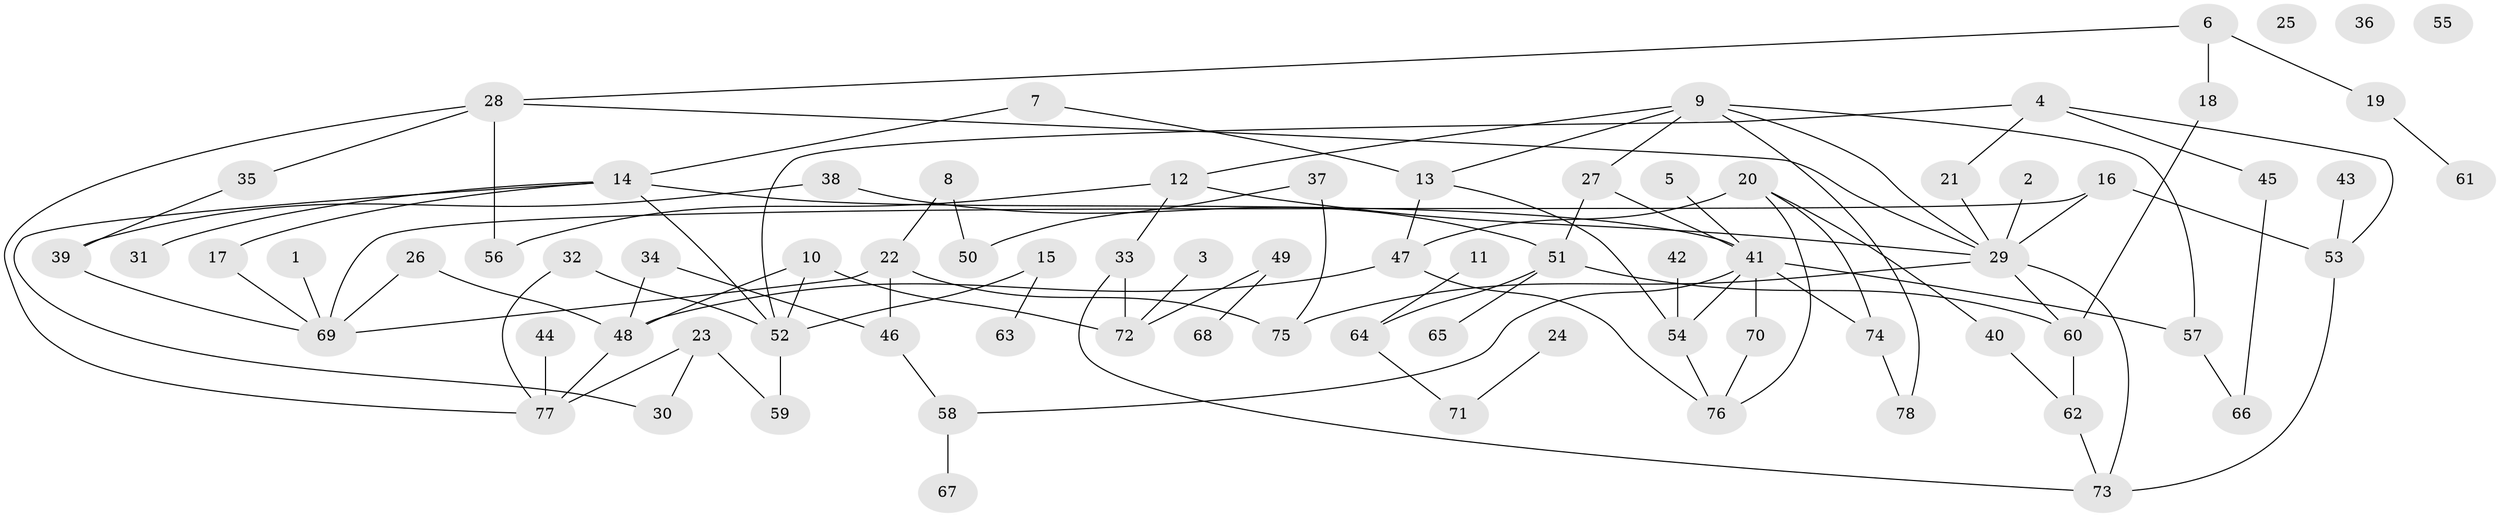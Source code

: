 // Generated by graph-tools (version 1.1) at 2025/33/03/09/25 02:33:26]
// undirected, 78 vertices, 107 edges
graph export_dot {
graph [start="1"]
  node [color=gray90,style=filled];
  1;
  2;
  3;
  4;
  5;
  6;
  7;
  8;
  9;
  10;
  11;
  12;
  13;
  14;
  15;
  16;
  17;
  18;
  19;
  20;
  21;
  22;
  23;
  24;
  25;
  26;
  27;
  28;
  29;
  30;
  31;
  32;
  33;
  34;
  35;
  36;
  37;
  38;
  39;
  40;
  41;
  42;
  43;
  44;
  45;
  46;
  47;
  48;
  49;
  50;
  51;
  52;
  53;
  54;
  55;
  56;
  57;
  58;
  59;
  60;
  61;
  62;
  63;
  64;
  65;
  66;
  67;
  68;
  69;
  70;
  71;
  72;
  73;
  74;
  75;
  76;
  77;
  78;
  1 -- 69;
  2 -- 29;
  3 -- 72;
  4 -- 21;
  4 -- 45;
  4 -- 52;
  4 -- 53;
  5 -- 41;
  6 -- 18;
  6 -- 19;
  6 -- 28;
  7 -- 13;
  7 -- 14;
  8 -- 22;
  8 -- 50;
  9 -- 12;
  9 -- 13;
  9 -- 27;
  9 -- 29;
  9 -- 57;
  9 -- 78;
  10 -- 48;
  10 -- 52;
  10 -- 72;
  11 -- 64;
  12 -- 29;
  12 -- 33;
  12 -- 56;
  13 -- 47;
  13 -- 54;
  14 -- 17;
  14 -- 30;
  14 -- 31;
  14 -- 41;
  14 -- 52;
  15 -- 52;
  15 -- 63;
  16 -- 29;
  16 -- 53;
  16 -- 69;
  17 -- 69;
  18 -- 60;
  19 -- 61;
  20 -- 40;
  20 -- 47;
  20 -- 74;
  20 -- 76;
  21 -- 29;
  22 -- 46;
  22 -- 69;
  22 -- 75;
  23 -- 30;
  23 -- 59;
  23 -- 77;
  24 -- 71;
  26 -- 48;
  26 -- 69;
  27 -- 41;
  27 -- 51;
  28 -- 29;
  28 -- 35;
  28 -- 56;
  28 -- 77;
  29 -- 60;
  29 -- 73;
  29 -- 75;
  32 -- 52;
  32 -- 77;
  33 -- 72;
  33 -- 73;
  34 -- 46;
  34 -- 48;
  35 -- 39;
  37 -- 50;
  37 -- 75;
  38 -- 39;
  38 -- 51;
  39 -- 69;
  40 -- 62;
  41 -- 54;
  41 -- 57;
  41 -- 58;
  41 -- 70;
  41 -- 74;
  42 -- 54;
  43 -- 53;
  44 -- 77;
  45 -- 66;
  46 -- 58;
  47 -- 48;
  47 -- 76;
  48 -- 77;
  49 -- 68;
  49 -- 72;
  51 -- 60;
  51 -- 64;
  51 -- 65;
  52 -- 59;
  53 -- 73;
  54 -- 76;
  57 -- 66;
  58 -- 67;
  60 -- 62;
  62 -- 73;
  64 -- 71;
  70 -- 76;
  74 -- 78;
}

